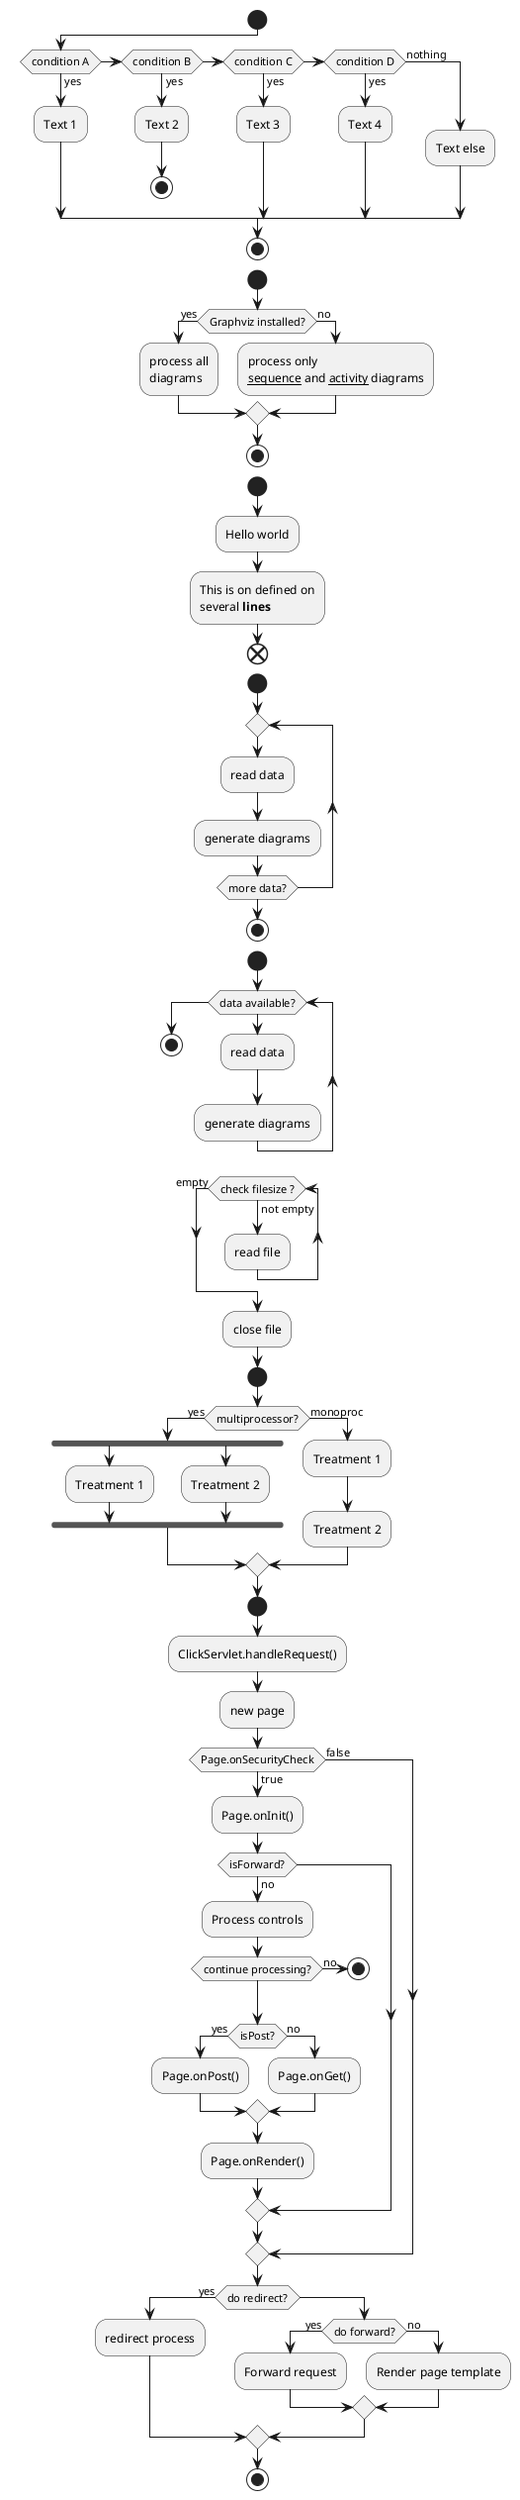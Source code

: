 @startuml
/'
注释内容
    participant
    actor
    boundary
    control
    entity
    database

    关键字不同
    participant par
    actor act
    boundary bou
    control con
    entity ent
    database dat

    par->act : to actor
    par->bou : to  boundary
    par->con : to control
    par->ent : to entity
    par->dat : to database

    participant "我是很长的一段话，如果要用我来表达的话，就太长了吧！" as par
    actor act #FF0000
    boundary bou #00FF00
    control con #0000FF
    entity ent #FFFF00
    database dat #00FFFF

双引号引用 as 关键字
    张三 -> "Tom()" : Hello
    "Tom()" -> "牛儿还在山上吃草，放牛的却不知道哪里去了的王二小" as wang : Hi
    wang --> "Tom()" : How are you

    张三 -> "Tom()" : Hello
    "Tom()" -> "牛儿还在山上吃草，放牛的却不知道哪里去了的王二小" as wang : Hi
    wang --> "Tom()" : How are you
    wang -> wang : 我要把鬼子引到埋伏圈去！\n 让八路军把这些鬼子都干掉~

时序图的箭头除了常用的->以外，还可以指定不同类型的箭头。它们分别是：

    箭头末端为一把叉。表示消息丢失。
    使用\或者/来代替<和>,可以得到只有上半部或者下半部的箭头。
    使用两个箭头符号（\\、//或者>>、<<），使箭头变为细线箭头。
    使用--代替-，可以变为虚线箭头。
    在箭头末尾增加一个o，可以在箭头末尾增加一个O。
    可以使用双向箭头。

    颜色
        树木 -[#green]> 树林
        树林 -[#00FF00]> 森林
        树林 <[#red]-- 森林
        树木 <[#FF0000]-- 树林
    阴 -> 阳
    阴 --> 阳
    阴 ->x 阳
    阴 ->> 阳
    阴 -\ 阳
    阴 -\\ 阳
    阴 /-- 阳
    阴 //-- 阳
    阴 ->o 阳
    阴 <-> 阳
    阴 <-->o 阳
    阴 o<-->x 阳



autonumber  添加序号

        张三 -> 李四 : 我要借钱
        李四 --> 张三 : 借给你
        张三 -> 李四 : 我要还钱
        李四 --> 张三 : 收到欠款

        autonumber
        张三 -> 李四 : 我要借钱
        李四 --> 张三 : 借给你

        autonumber 12
        张三 -> 李四 : 我要还钱
        李四 --> 张三 : 收到欠款

        autonumber 20 5
        张三 -> 李四 : 我还要借钱
        李四 --> 张三 : 不借了


        autonumber "<b>[000]"
        张三 -> 李四 : 我要借钱
        李四 --> 张三 : 借给你

        autonumber 12 "<b>(<u>###</u>)"
        张三 -> 李四 : 我要还钱
        李四 --> 张三 : 收到欠款

        autonumber 20 5 "<font color=red>MSG #"
        张三 -> 李四 : 我还要借钱
        李四 --> 张三 : 不借了


title 借钱与还钱的故事

张三 -> 李四 : 我要借钱
李四 --> 张三 : 借给你



    legend center
    这是一个借钱与还钱发生的故事。
    故事发生在一个夜黑风高的晚上……
    endlegend

    张三 -> 李四 : 我要借钱
    李四 --> 张三 : 借给你



张三 -> 李四 : 我要借钱
李四 --> 张三 : 借给你
newpage
张三 -> 李四 : 我要还钱
李四 --> 张三 : 收到欠款

newpage 最后的标题
张三 -> 李四 : 我还要借钱
李四 --> 张三 : 不借了


可以使用一下关键字对消息进行分组：

    alt/else
    opt
    loop
    par
    break
    critical
    group (后接需要显示的字符)

        alt 借钱案例
        张三 -> 李四 : 我要借钱

        loop 循环借钱100次
        group 成功案例
        李四 --> 张三 : 借给你
        end

        张三 -> 李四 : 我要还钱
        李四 --> 张三 : 收到欠款
        end

        else 借钱失败
        张三 -> 李四 : 我还要借钱
        李四 --> 张三 : 不借了

    消息注释
    张三 -> 李四 : 我要借钱
    note left: 我借钱肯定会还你的！

    李四 --> 张三 : 借给你
    note right: 我相信你肯定会还我钱的！

    张三 -> 李四 : 我要还钱
    note left
    有借有还，
    再借不难！
    end note

    李四 --> 张三 : 收到欠款
    note right: 有诚信！

    张三 -> 李四 : 我还要借钱
    李四 --> 张三 : 不借了


participant 张三
participant 李四

note left of 张三 #00FF00
我的名字叫张三，
家里有房又有田。
谁知来了个李四，
从此生活大变样。
end note

note right of 李四: 我是李四大哥

note over 张三: 谁敢比我惨~~~

note over 李四: 我比你更惨~~~

note over 张三,李四 #red
左手一只鸡，
右手一只鸭，
不得禽流感算我瞎！
end note

end



Creole和HTML格式

首先，可以使用Creole定义文本格式。它包括：

    **黑体**
    //斜体//
    ""等宽字体""
    --删除线--
    __下划线__
    ~~ 波浪线~~

除此外，在note中还可以使用一些html标签：

    <back:red></back> 背景色
    <size:18></size> 字体大小
    <u:red></u> 下划线
    <color red></color> 字体颜色
    <s:red></strike> 删除线
    <w:FF33FF></w> 波浪线
    <img source.jpg> 图片


分割线是需要使用==关键字

延时添加文字说明。需要使用的关键字为...

|||关键字可以为上下两条内容多分隔出一定空间。另外，还可以使用||45||来指定分隔空间的具体像素

activate和deactivate关键字用来指明参与者对象的活跃周期。
当一个参与者对象被激活，则表示它的活跃周期开始，
生命线变为长方形。activate和deactivate关键词用在触发激活的消息之后

create关键字来动态创建参与者对象

[和]配合箭头来表示进出消息

box和end box组合来将参与者对象放到一起

skinparam backfroundColor #EEEBDC
skinparam handwritten true

skinparam sequence {

    ArrowColor DeepSkyBlue
    ActorBorderColor blue
    LifeLineBorderColor blue
    LifeLineBackgroundColor #A9DCDF

    ParticipantBorderColor DeepSkyBlue
    ParticipantBackgroundColor DodgerBlue
    ParticipantFontName Aapex
    ParticipantFontColor #A9DCDF

    ActorBackgroundColor aqua
    ActorFontColor DeepSkyBlue
    ActorFontSize 17
    ActorFontName Aapex
}

张三 -> 李四 : 我要借钱
activate 张三
activate 李四

李四 -> 李四 : 四处筹钱
activate 李四 #FFBBBB

李四 -> 王五 : 你给他担保我才借
activate 王五

王五 --> 李四 : 我给他担保
destroy 王五

deactivate 李四

李四 --> 张三 : 借给你

张三 -> 李四 : 我要还钱
李四 --> 张三 : 收到欠款
deactivate 李四

张三 -> 李四 : 我还要借钱
李四 --> 张三 : 不借了
deactivate 张三
'/


start
if (condition A) then (yes)
  :Text 1;
elseif (condition B) then (yes)
  :Text 2;
  stop
elseif (condition C) then (yes)
  :Text 3;
elseif (condition D) then (yes)
  :Text 4;
else (nothing)
  :Text else;
endif
stop


/'
注释内容
'/
start
if (Graphviz installed?) then (yes)
  :process all\ndiagrams;
else (no)
  :process only
  __sequence__ and __activity__ diagrams;
endif
stop


start
:Hello world;
:This is on defined on
several **lines**;
end



start
repeat
  :read data;
  :generate diagrams;
repeat while (more data?)
stop



start
while (data available?)
  :read data;
  :generate diagrams;
endwhile
stop



while (check filesize ?) is (not empty)
  :read file;
endwhile (empty)
:close file;



start
if (multiprocessor?) then (yes)
  fork
    :Treatment 1;
  fork again
    :Treatment 2;
  end fork
else (monoproc)
  :Treatment 1;
  :Treatment 2;
endif



start
:ClickServlet.handleRequest();
:new page;
if (Page.onSecurityCheck) then (true)
  :Page.onInit();
  if (isForward?) then (no)
    :Process controls;
    if (continue processing?) then (no)
      stop
    endif

    if (isPost?) then (yes)
      :Page.onPost();
    else (no)
      :Page.onGet();
    endif
    :Page.onRender();
  endif
else (false)
endif

if (do redirect?) then (yes)
  :redirect process;
else
  if (do forward?) then (yes)
    :Forward request;
  else (no)
    :Render page template;
  endif
endif
stop



@enduml